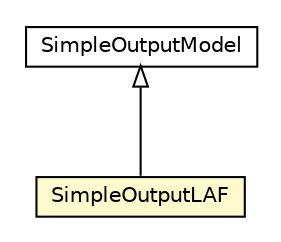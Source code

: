 #!/usr/local/bin/dot
#
# Class diagram 
# Generated by UMLGraph version R5_6-24-gf6e263 (http://www.umlgraph.org/)
#

digraph G {
	edge [fontname="Helvetica",fontsize=10,labelfontname="Helvetica",labelfontsize=10];
	node [fontname="Helvetica",fontsize=10,shape=plaintext];
	nodesep=0.25;
	ranksep=0.5;
	// org.universAAL.ui.handler.gui.swing.model.FormControl.SimpleOutputModel
	c7639939 [label=<<table title="org.universAAL.ui.handler.gui.swing.model.FormControl.SimpleOutputModel" border="0" cellborder="1" cellspacing="0" cellpadding="2" port="p" href="../model/FormControl/SimpleOutputModel.html">
		<tr><td><table border="0" cellspacing="0" cellpadding="1">
<tr><td align="center" balign="center"> SimpleOutputModel </td></tr>
		</table></td></tr>
		</table>>, URL="../model/FormControl/SimpleOutputModel.html", fontname="Helvetica", fontcolor="black", fontsize=10.0];
	// org.universAAL.ui.handler.gui.swing.defaultLookAndFeel.SimpleOutputLAF
	c7640000 [label=<<table title="org.universAAL.ui.handler.gui.swing.defaultLookAndFeel.SimpleOutputLAF" border="0" cellborder="1" cellspacing="0" cellpadding="2" port="p" bgcolor="lemonChiffon" href="./SimpleOutputLAF.html">
		<tr><td><table border="0" cellspacing="0" cellpadding="1">
<tr><td align="center" balign="center"> SimpleOutputLAF </td></tr>
		</table></td></tr>
		</table>>, URL="./SimpleOutputLAF.html", fontname="Helvetica", fontcolor="black", fontsize=10.0];
	//org.universAAL.ui.handler.gui.swing.defaultLookAndFeel.SimpleOutputLAF extends org.universAAL.ui.handler.gui.swing.model.FormControl.SimpleOutputModel
	c7639939:p -> c7640000:p [dir=back,arrowtail=empty];
}

